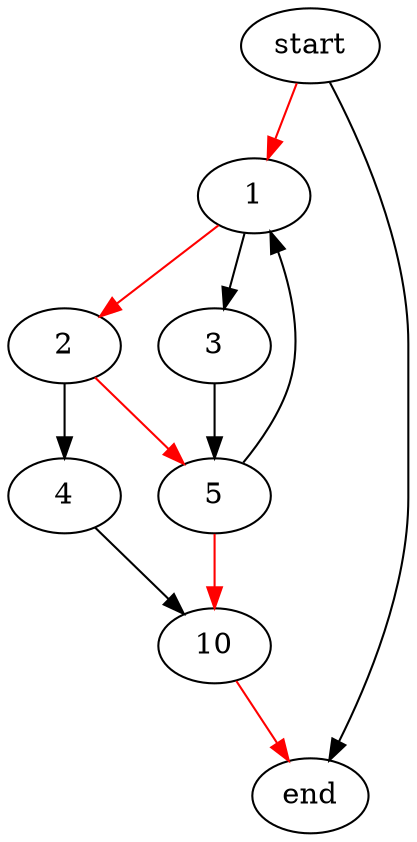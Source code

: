 digraph myGraph {
	1 -> 2 [color = red]
	1 -> 3
	2 -> 4
	2 -> 5 [color = red]
	3 -> 5
	4 -> 10
	5 -> 10 [color = red]
	5 -> 1
	start -> end
	start -> 1 [color = red]
	10 -> end [color = red]
}